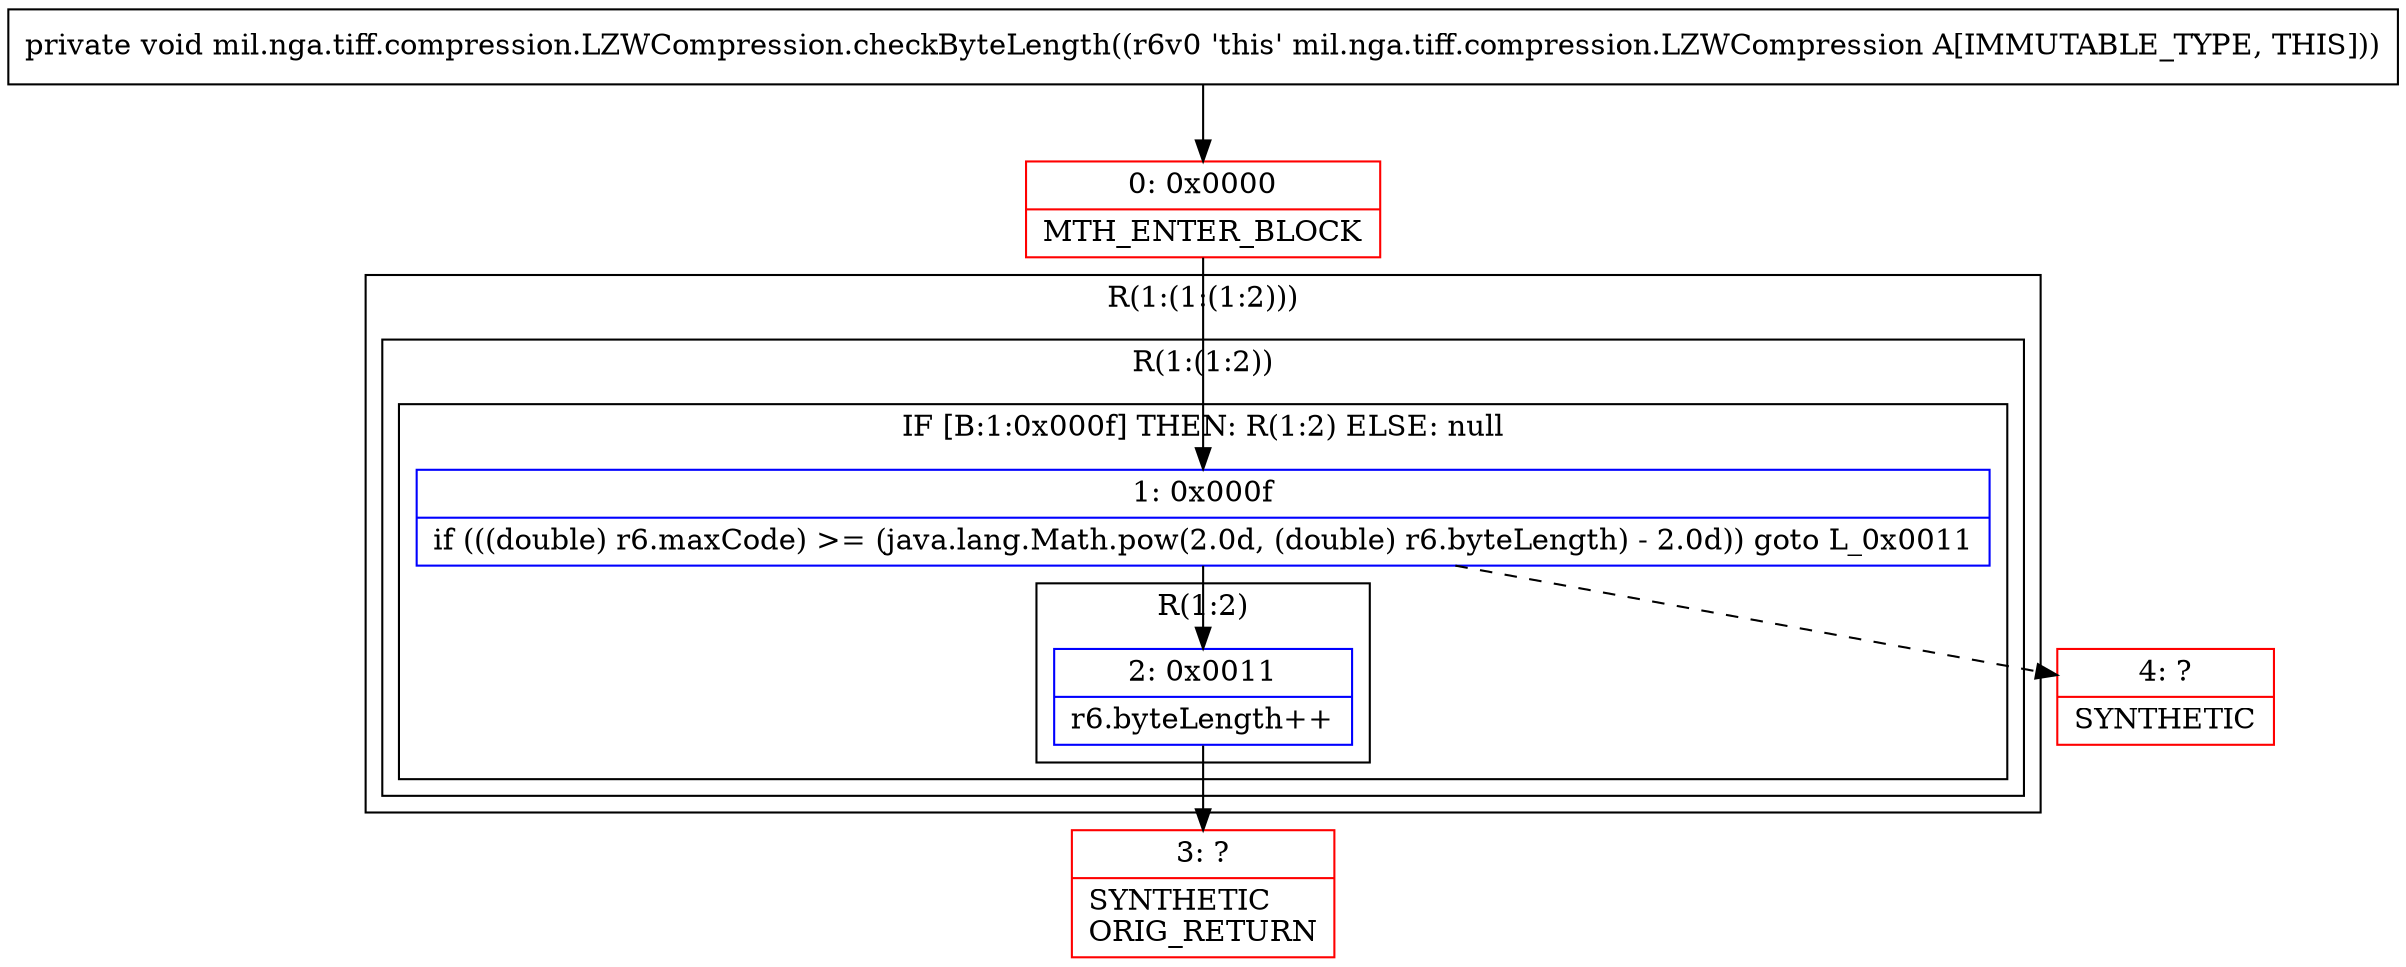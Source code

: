 digraph "CFG formil.nga.tiff.compression.LZWCompression.checkByteLength()V" {
subgraph cluster_Region_62105878 {
label = "R(1:(1:(1:2)))";
node [shape=record,color=blue];
subgraph cluster_Region_34032778 {
label = "R(1:(1:2))";
node [shape=record,color=blue];
subgraph cluster_IfRegion_364312784 {
label = "IF [B:1:0x000f] THEN: R(1:2) ELSE: null";
node [shape=record,color=blue];
Node_1 [shape=record,label="{1\:\ 0x000f|if (((double) r6.maxCode) \>= (java.lang.Math.pow(2.0d, (double) r6.byteLength) \- 2.0d)) goto L_0x0011\l}"];
subgraph cluster_Region_697564753 {
label = "R(1:2)";
node [shape=record,color=blue];
Node_2 [shape=record,label="{2\:\ 0x0011|r6.byteLength++\l}"];
}
}
}
}
Node_0 [shape=record,color=red,label="{0\:\ 0x0000|MTH_ENTER_BLOCK\l}"];
Node_3 [shape=record,color=red,label="{3\:\ ?|SYNTHETIC\lORIG_RETURN\l}"];
Node_4 [shape=record,color=red,label="{4\:\ ?|SYNTHETIC\l}"];
MethodNode[shape=record,label="{private void mil.nga.tiff.compression.LZWCompression.checkByteLength((r6v0 'this' mil.nga.tiff.compression.LZWCompression A[IMMUTABLE_TYPE, THIS])) }"];
MethodNode -> Node_0;
Node_1 -> Node_2;
Node_1 -> Node_4[style=dashed];
Node_2 -> Node_3;
Node_0 -> Node_1;
}

